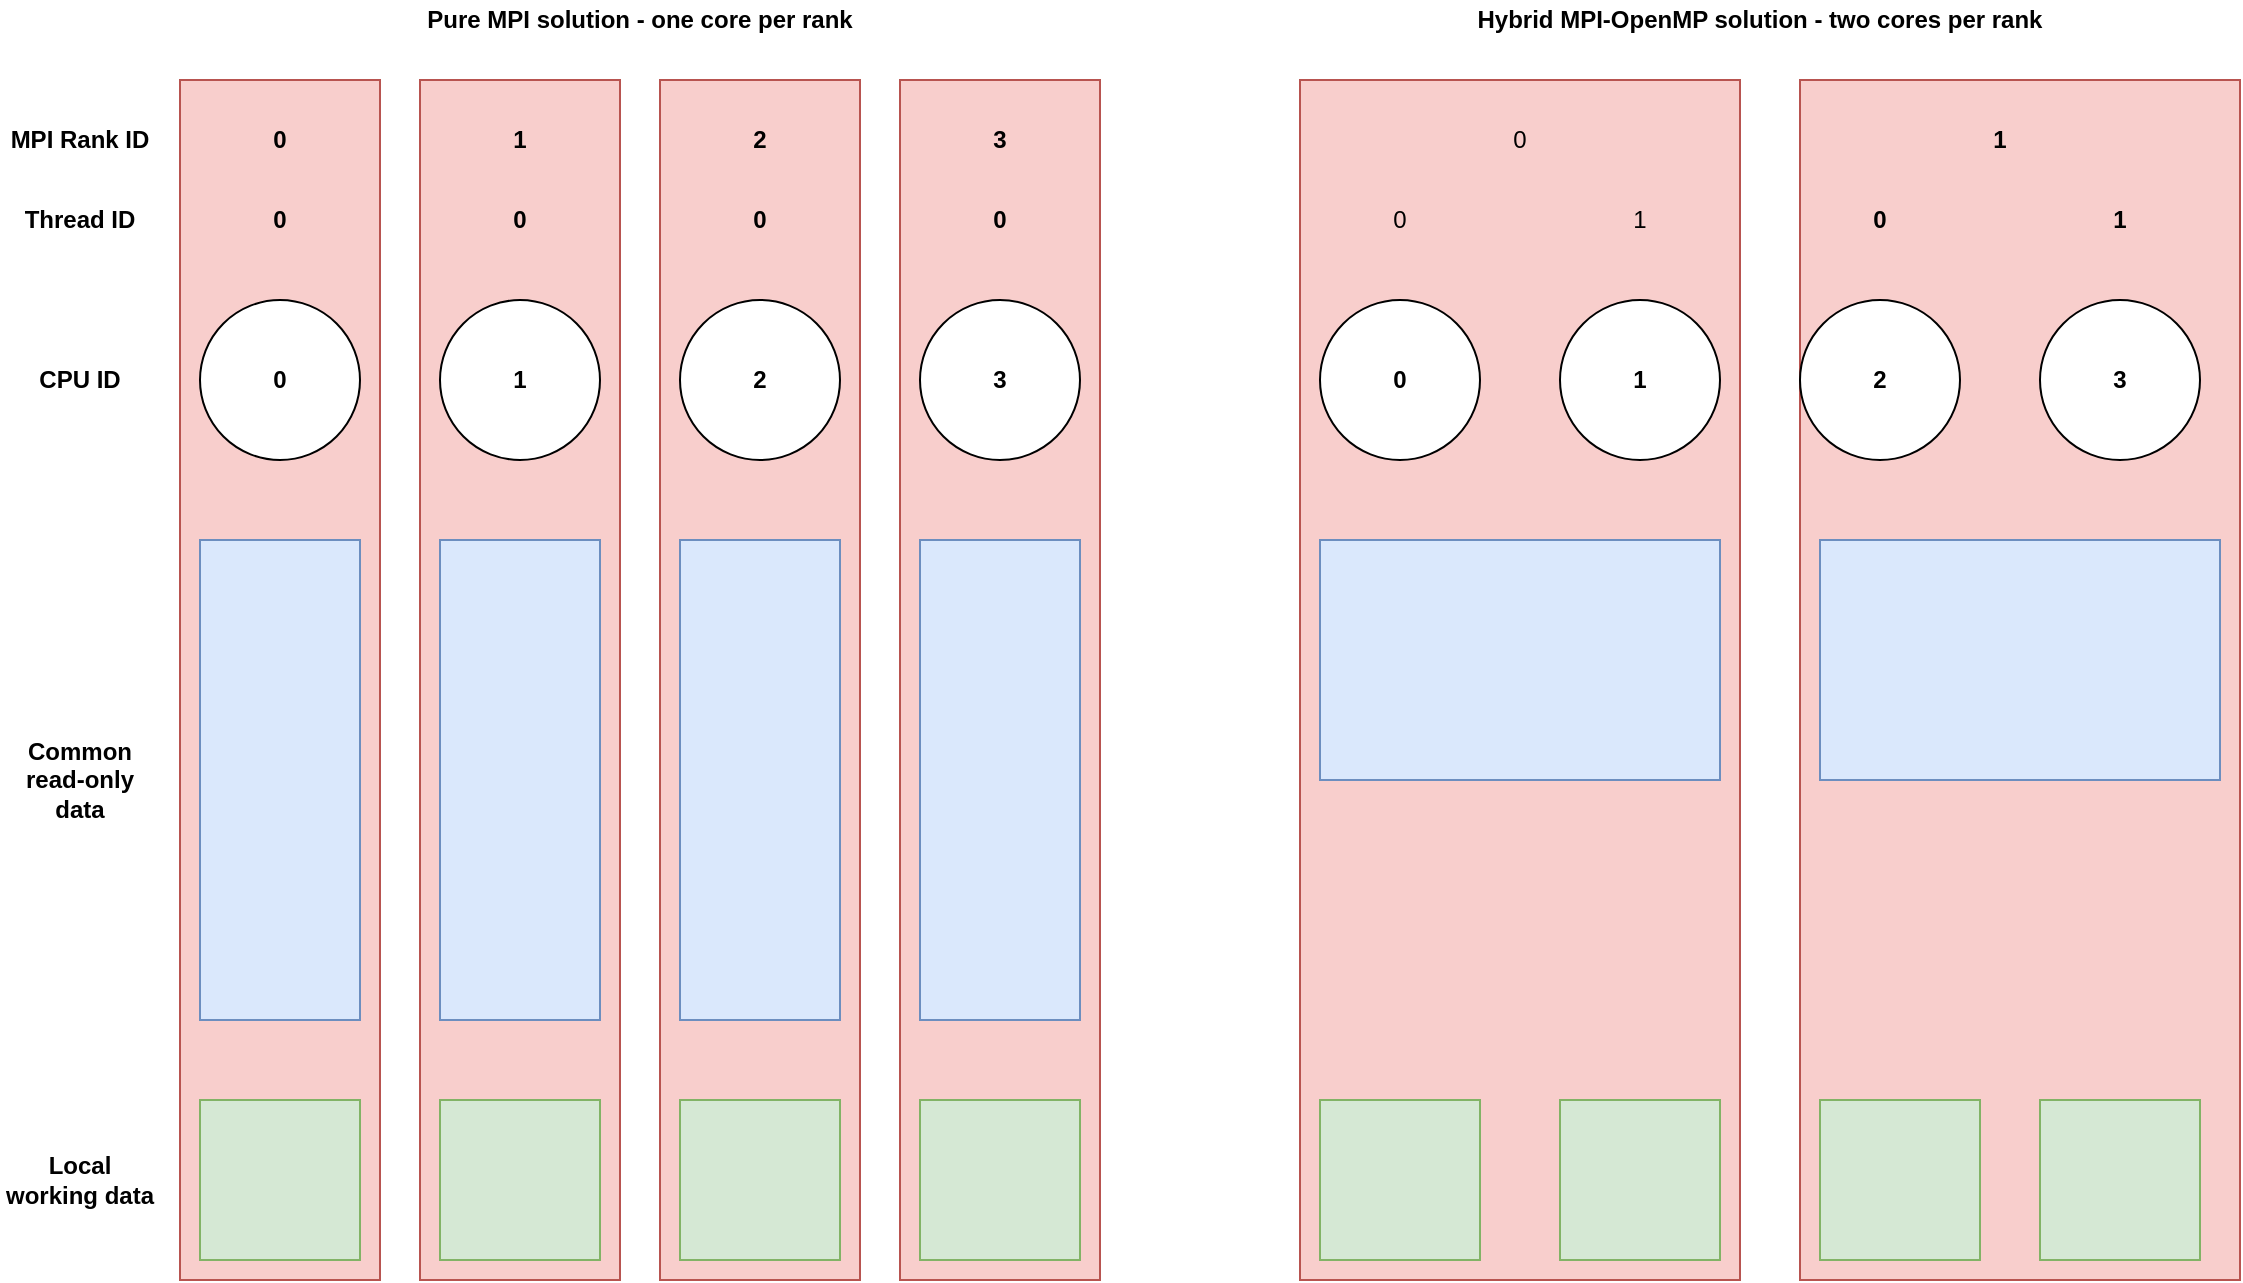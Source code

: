 <mxfile version="13.11.0" type="github">
  <diagram id="sxhNIz98lRBmxHHVhqCK" name="Page-1">
    <mxGraphModel dx="1257" dy="848" grid="1" gridSize="10" guides="1" tooltips="1" connect="1" arrows="1" fold="1" page="1" pageScale="1" pageWidth="850" pageHeight="1100" math="0" shadow="0">
      <root>
        <mxCell id="0" />
        <mxCell id="1" parent="0" />
        <mxCell id="btSMa7mVRD-in3--dkbl-22" value="" style="rounded=0;whiteSpace=wrap;html=1;fillColor=#f8cecc;strokeColor=#b85450;" vertex="1" parent="1">
          <mxGeometry x="230" y="50" width="100" height="600" as="geometry" />
        </mxCell>
        <mxCell id="btSMa7mVRD-in3--dkbl-25" value="" style="rounded=0;whiteSpace=wrap;html=1;fillColor=#f8cecc;strokeColor=#b85450;" vertex="1" parent="1">
          <mxGeometry x="350" y="50" width="100" height="600" as="geometry" />
        </mxCell>
        <mxCell id="btSMa7mVRD-in3--dkbl-28" value="" style="rounded=0;whiteSpace=wrap;html=1;fillColor=#f8cecc;strokeColor=#b85450;" vertex="1" parent="1">
          <mxGeometry x="470" y="50" width="100" height="600" as="geometry" />
        </mxCell>
        <mxCell id="btSMa7mVRD-in3--dkbl-17" value="" style="rounded=0;whiteSpace=wrap;html=1;fillColor=#f8cecc;strokeColor=#b85450;" vertex="1" parent="1">
          <mxGeometry x="110" y="50" width="100" height="600" as="geometry" />
        </mxCell>
        <mxCell id="btSMa7mVRD-in3--dkbl-1" value="0" style="ellipse;whiteSpace=wrap;html=1;aspect=fixed;fontStyle=1" vertex="1" parent="1">
          <mxGeometry x="120" y="160" width="80" height="80" as="geometry" />
        </mxCell>
        <mxCell id="btSMa7mVRD-in3--dkbl-2" value="1" style="ellipse;whiteSpace=wrap;html=1;aspect=fixed;fontStyle=1" vertex="1" parent="1">
          <mxGeometry x="240" y="160" width="80" height="80" as="geometry" />
        </mxCell>
        <mxCell id="btSMa7mVRD-in3--dkbl-3" value="2" style="ellipse;whiteSpace=wrap;html=1;aspect=fixed;fontStyle=1" vertex="1" parent="1">
          <mxGeometry x="360" y="160" width="80" height="80" as="geometry" />
        </mxCell>
        <mxCell id="btSMa7mVRD-in3--dkbl-4" value="3" style="ellipse;whiteSpace=wrap;html=1;aspect=fixed;fontStyle=1" vertex="1" parent="1">
          <mxGeometry x="480" y="160" width="80" height="80" as="geometry" />
        </mxCell>
        <mxCell id="btSMa7mVRD-in3--dkbl-6" value="CPU ID" style="text;html=1;strokeColor=none;fillColor=none;align=center;verticalAlign=middle;whiteSpace=wrap;rounded=0;fontStyle=1" vertex="1" parent="1">
          <mxGeometry x="20" y="190" width="80" height="20" as="geometry" />
        </mxCell>
        <mxCell id="btSMa7mVRD-in3--dkbl-7" value="" style="rounded=0;whiteSpace=wrap;html=1;fillColor=#dae8fc;strokeColor=#6c8ebf;" vertex="1" parent="1">
          <mxGeometry x="120" y="280" width="80" height="240" as="geometry" />
        </mxCell>
        <mxCell id="btSMa7mVRD-in3--dkbl-8" value="Common&lt;br&gt;read-only&lt;br&gt;data" style="text;html=1;strokeColor=none;fillColor=none;align=center;verticalAlign=middle;whiteSpace=wrap;rounded=0;fontStyle=1" vertex="1" parent="1">
          <mxGeometry x="20" y="390" width="80" height="20" as="geometry" />
        </mxCell>
        <mxCell id="btSMa7mVRD-in3--dkbl-9" value="" style="rounded=0;whiteSpace=wrap;html=1;fillColor=#dae8fc;strokeColor=#6c8ebf;" vertex="1" parent="1">
          <mxGeometry x="240" y="280" width="80" height="240" as="geometry" />
        </mxCell>
        <mxCell id="btSMa7mVRD-in3--dkbl-10" value="" style="rounded=0;whiteSpace=wrap;html=1;fillColor=#dae8fc;strokeColor=#6c8ebf;" vertex="1" parent="1">
          <mxGeometry x="360" y="280" width="80" height="240" as="geometry" />
        </mxCell>
        <mxCell id="btSMa7mVRD-in3--dkbl-11" value="" style="rounded=0;whiteSpace=wrap;html=1;fillColor=#dae8fc;strokeColor=#6c8ebf;" vertex="1" parent="1">
          <mxGeometry x="480" y="280" width="80" height="240" as="geometry" />
        </mxCell>
        <mxCell id="btSMa7mVRD-in3--dkbl-12" value="" style="rounded=0;whiteSpace=wrap;html=1;fillColor=#d5e8d4;strokeColor=#82b366;" vertex="1" parent="1">
          <mxGeometry x="120" y="560" width="80" height="80" as="geometry" />
        </mxCell>
        <mxCell id="btSMa7mVRD-in3--dkbl-13" value="" style="rounded=0;whiteSpace=wrap;html=1;fillColor=#d5e8d4;strokeColor=#82b366;" vertex="1" parent="1">
          <mxGeometry x="240" y="560" width="80" height="80" as="geometry" />
        </mxCell>
        <mxCell id="btSMa7mVRD-in3--dkbl-14" value="" style="rounded=0;whiteSpace=wrap;html=1;fillColor=#d5e8d4;strokeColor=#82b366;" vertex="1" parent="1">
          <mxGeometry x="360" y="560" width="80" height="80" as="geometry" />
        </mxCell>
        <mxCell id="btSMa7mVRD-in3--dkbl-15" value="" style="rounded=0;whiteSpace=wrap;html=1;fillColor=#d5e8d4;strokeColor=#82b366;" vertex="1" parent="1">
          <mxGeometry x="480" y="560" width="80" height="80" as="geometry" />
        </mxCell>
        <mxCell id="btSMa7mVRD-in3--dkbl-16" value="Local working data" style="text;html=1;strokeColor=none;fillColor=none;align=center;verticalAlign=middle;whiteSpace=wrap;rounded=0;fontStyle=1" vertex="1" parent="1">
          <mxGeometry x="20" y="590" width="80" height="20" as="geometry" />
        </mxCell>
        <mxCell id="btSMa7mVRD-in3--dkbl-18" value="MPI Rank ID" style="text;html=1;strokeColor=none;fillColor=none;align=center;verticalAlign=middle;whiteSpace=wrap;rounded=0;fontStyle=1" vertex="1" parent="1">
          <mxGeometry x="20" y="70" width="80" height="20" as="geometry" />
        </mxCell>
        <mxCell id="btSMa7mVRD-in3--dkbl-19" value="Thread ID" style="text;html=1;strokeColor=none;fillColor=none;align=center;verticalAlign=middle;whiteSpace=wrap;rounded=0;fontStyle=1" vertex="1" parent="1">
          <mxGeometry x="20" y="110" width="80" height="20" as="geometry" />
        </mxCell>
        <mxCell id="btSMa7mVRD-in3--dkbl-20" value="0" style="text;html=1;strokeColor=none;fillColor=none;align=center;verticalAlign=middle;whiteSpace=wrap;rounded=0;fontStyle=1" vertex="1" parent="1">
          <mxGeometry x="140" y="70" width="40" height="20" as="geometry" />
        </mxCell>
        <mxCell id="btSMa7mVRD-in3--dkbl-21" value="0" style="text;html=1;strokeColor=none;fillColor=none;align=center;verticalAlign=middle;whiteSpace=wrap;rounded=0;fontStyle=1" vertex="1" parent="1">
          <mxGeometry x="140" y="110" width="40" height="20" as="geometry" />
        </mxCell>
        <mxCell id="btSMa7mVRD-in3--dkbl-23" value="1" style="text;html=1;strokeColor=none;fillColor=none;align=center;verticalAlign=middle;whiteSpace=wrap;rounded=0;fontStyle=1" vertex="1" parent="1">
          <mxGeometry x="260" y="70" width="40" height="20" as="geometry" />
        </mxCell>
        <mxCell id="btSMa7mVRD-in3--dkbl-24" value="0" style="text;html=1;strokeColor=none;fillColor=none;align=center;verticalAlign=middle;whiteSpace=wrap;rounded=0;fontStyle=1" vertex="1" parent="1">
          <mxGeometry x="260" y="110" width="40" height="20" as="geometry" />
        </mxCell>
        <mxCell id="btSMa7mVRD-in3--dkbl-26" value="2" style="text;html=1;strokeColor=none;fillColor=none;align=center;verticalAlign=middle;whiteSpace=wrap;rounded=0;fontStyle=1" vertex="1" parent="1">
          <mxGeometry x="380" y="70" width="40" height="20" as="geometry" />
        </mxCell>
        <mxCell id="btSMa7mVRD-in3--dkbl-27" value="0" style="text;html=1;strokeColor=none;fillColor=none;align=center;verticalAlign=middle;whiteSpace=wrap;rounded=0;fontStyle=1" vertex="1" parent="1">
          <mxGeometry x="380" y="110" width="40" height="20" as="geometry" />
        </mxCell>
        <mxCell id="btSMa7mVRD-in3--dkbl-29" value="3" style="text;html=1;strokeColor=none;fillColor=none;align=center;verticalAlign=middle;whiteSpace=wrap;rounded=0;fontStyle=1" vertex="1" parent="1">
          <mxGeometry x="500" y="70" width="40" height="20" as="geometry" />
        </mxCell>
        <mxCell id="btSMa7mVRD-in3--dkbl-30" value="0" style="text;html=1;strokeColor=none;fillColor=none;align=center;verticalAlign=middle;whiteSpace=wrap;rounded=0;fontStyle=1" vertex="1" parent="1">
          <mxGeometry x="500" y="110" width="40" height="20" as="geometry" />
        </mxCell>
        <mxCell id="btSMa7mVRD-in3--dkbl-31" value="Pure MPI solution - one core per rank" style="text;html=1;strokeColor=none;fillColor=none;align=center;verticalAlign=middle;whiteSpace=wrap;rounded=0;fontStyle=1" vertex="1" parent="1">
          <mxGeometry x="180" y="10" width="320" height="20" as="geometry" />
        </mxCell>
        <mxCell id="btSMa7mVRD-in3--dkbl-35" value="" style="rounded=0;whiteSpace=wrap;html=1;fillColor=#f8cecc;strokeColor=#b85450;" vertex="1" parent="1">
          <mxGeometry x="920" y="50" width="220" height="600" as="geometry" />
        </mxCell>
        <mxCell id="btSMa7mVRD-in3--dkbl-37" value="" style="rounded=0;whiteSpace=wrap;html=1;fillColor=#f8cecc;strokeColor=#b85450;" vertex="1" parent="1">
          <mxGeometry x="670" y="50" width="220" height="600" as="geometry" />
        </mxCell>
        <mxCell id="btSMa7mVRD-in3--dkbl-38" value="0" style="ellipse;whiteSpace=wrap;html=1;aspect=fixed;fontStyle=1" vertex="1" parent="1">
          <mxGeometry x="680" y="160" width="80" height="80" as="geometry" />
        </mxCell>
        <mxCell id="btSMa7mVRD-in3--dkbl-39" value="&lt;b&gt;1&lt;/b&gt;" style="ellipse;whiteSpace=wrap;html=1;aspect=fixed;" vertex="1" parent="1">
          <mxGeometry x="800" y="160" width="80" height="80" as="geometry" />
        </mxCell>
        <mxCell id="btSMa7mVRD-in3--dkbl-40" value="&lt;b&gt;2&lt;/b&gt;" style="ellipse;whiteSpace=wrap;html=1;aspect=fixed;" vertex="1" parent="1">
          <mxGeometry x="920" y="160" width="80" height="80" as="geometry" />
        </mxCell>
        <mxCell id="btSMa7mVRD-in3--dkbl-41" value="&lt;b&gt;3&lt;/b&gt;" style="ellipse;whiteSpace=wrap;html=1;aspect=fixed;" vertex="1" parent="1">
          <mxGeometry x="1040" y="160" width="80" height="80" as="geometry" />
        </mxCell>
        <mxCell id="btSMa7mVRD-in3--dkbl-42" value="" style="rounded=0;whiteSpace=wrap;html=1;fillColor=#dae8fc;strokeColor=#6c8ebf;" vertex="1" parent="1">
          <mxGeometry x="680" y="280" width="200" height="120" as="geometry" />
        </mxCell>
        <mxCell id="btSMa7mVRD-in3--dkbl-44" value="" style="rounded=0;whiteSpace=wrap;html=1;fillColor=#dae8fc;strokeColor=#6c8ebf;" vertex="1" parent="1">
          <mxGeometry x="930" y="280" width="200" height="120" as="geometry" />
        </mxCell>
        <mxCell id="btSMa7mVRD-in3--dkbl-46" value="" style="rounded=0;whiteSpace=wrap;html=1;fillColor=#d5e8d4;strokeColor=#82b366;" vertex="1" parent="1">
          <mxGeometry x="680" y="560" width="80" height="80" as="geometry" />
        </mxCell>
        <mxCell id="btSMa7mVRD-in3--dkbl-47" value="" style="rounded=0;whiteSpace=wrap;html=1;fillColor=#d5e8d4;strokeColor=#82b366;" vertex="1" parent="1">
          <mxGeometry x="800" y="560" width="80" height="80" as="geometry" />
        </mxCell>
        <mxCell id="btSMa7mVRD-in3--dkbl-48" value="" style="rounded=0;whiteSpace=wrap;html=1;fillColor=#d5e8d4;strokeColor=#82b366;" vertex="1" parent="1">
          <mxGeometry x="930" y="560" width="80" height="80" as="geometry" />
        </mxCell>
        <mxCell id="btSMa7mVRD-in3--dkbl-49" value="" style="rounded=0;whiteSpace=wrap;html=1;fillColor=#d5e8d4;strokeColor=#82b366;" vertex="1" parent="1">
          <mxGeometry x="1040" y="560" width="80" height="80" as="geometry" />
        </mxCell>
        <mxCell id="btSMa7mVRD-in3--dkbl-50" value="0" style="text;html=1;strokeColor=none;fillColor=none;align=center;verticalAlign=middle;whiteSpace=wrap;rounded=0;" vertex="1" parent="1">
          <mxGeometry x="760" y="70" width="40" height="20" as="geometry" />
        </mxCell>
        <mxCell id="btSMa7mVRD-in3--dkbl-51" value="0" style="text;html=1;strokeColor=none;fillColor=none;align=center;verticalAlign=middle;whiteSpace=wrap;rounded=0;" vertex="1" parent="1">
          <mxGeometry x="700" y="110" width="40" height="20" as="geometry" />
        </mxCell>
        <mxCell id="btSMa7mVRD-in3--dkbl-53" value="1" style="text;html=1;strokeColor=none;fillColor=none;align=center;verticalAlign=middle;whiteSpace=wrap;rounded=0;" vertex="1" parent="1">
          <mxGeometry x="820" y="110" width="40" height="20" as="geometry" />
        </mxCell>
        <mxCell id="btSMa7mVRD-in3--dkbl-54" value="&lt;b&gt;1&lt;/b&gt;" style="text;html=1;strokeColor=none;fillColor=none;align=center;verticalAlign=middle;whiteSpace=wrap;rounded=0;" vertex="1" parent="1">
          <mxGeometry x="1000" y="70" width="40" height="20" as="geometry" />
        </mxCell>
        <mxCell id="btSMa7mVRD-in3--dkbl-55" value="&lt;b&gt;0&lt;/b&gt;" style="text;html=1;strokeColor=none;fillColor=none;align=center;verticalAlign=middle;whiteSpace=wrap;rounded=0;" vertex="1" parent="1">
          <mxGeometry x="940" y="110" width="40" height="20" as="geometry" />
        </mxCell>
        <mxCell id="btSMa7mVRD-in3--dkbl-57" value="&lt;b&gt;1&lt;/b&gt;" style="text;html=1;strokeColor=none;fillColor=none;align=center;verticalAlign=middle;whiteSpace=wrap;rounded=0;" vertex="1" parent="1">
          <mxGeometry x="1060" y="110" width="40" height="20" as="geometry" />
        </mxCell>
        <mxCell id="btSMa7mVRD-in3--dkbl-58" value="Hybrid MPI-OpenMP solution - two cores per rank" style="text;html=1;strokeColor=none;fillColor=none;align=center;verticalAlign=middle;whiteSpace=wrap;rounded=0;fontStyle=1" vertex="1" parent="1">
          <mxGeometry x="740" y="10" width="320" height="20" as="geometry" />
        </mxCell>
      </root>
    </mxGraphModel>
  </diagram>
</mxfile>
